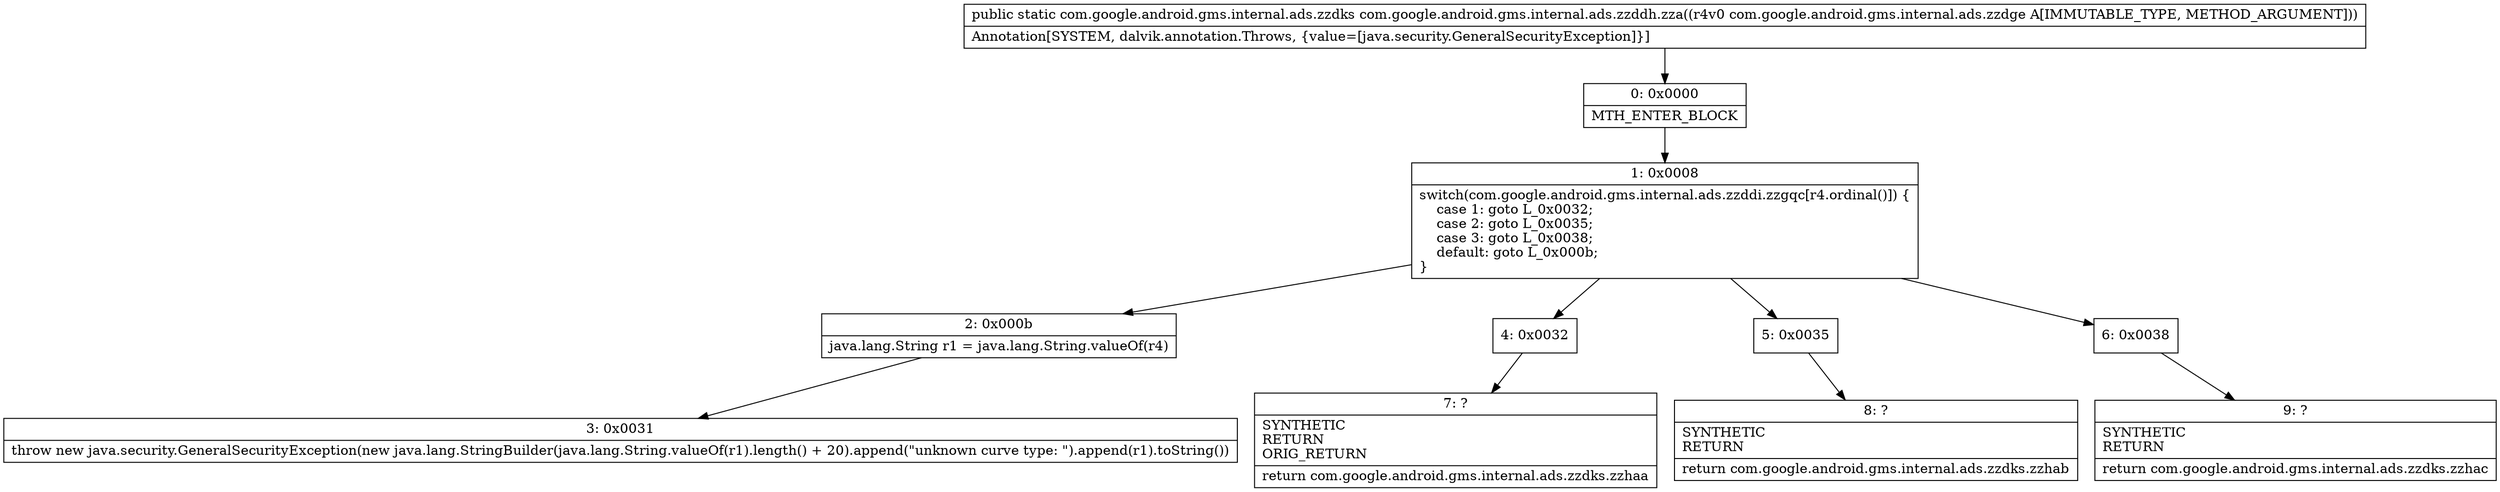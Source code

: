digraph "CFG forcom.google.android.gms.internal.ads.zzddh.zza(Lcom\/google\/android\/gms\/internal\/ads\/zzdge;)Lcom\/google\/android\/gms\/internal\/ads\/zzdks;" {
Node_0 [shape=record,label="{0\:\ 0x0000|MTH_ENTER_BLOCK\l}"];
Node_1 [shape=record,label="{1\:\ 0x0008|switch(com.google.android.gms.internal.ads.zzddi.zzgqc[r4.ordinal()]) \{\l    case 1: goto L_0x0032;\l    case 2: goto L_0x0035;\l    case 3: goto L_0x0038;\l    default: goto L_0x000b;\l\}\l}"];
Node_2 [shape=record,label="{2\:\ 0x000b|java.lang.String r1 = java.lang.String.valueOf(r4)\l}"];
Node_3 [shape=record,label="{3\:\ 0x0031|throw new java.security.GeneralSecurityException(new java.lang.StringBuilder(java.lang.String.valueOf(r1).length() + 20).append(\"unknown curve type: \").append(r1).toString())\l}"];
Node_4 [shape=record,label="{4\:\ 0x0032}"];
Node_5 [shape=record,label="{5\:\ 0x0035}"];
Node_6 [shape=record,label="{6\:\ 0x0038}"];
Node_7 [shape=record,label="{7\:\ ?|SYNTHETIC\lRETURN\lORIG_RETURN\l|return com.google.android.gms.internal.ads.zzdks.zzhaa\l}"];
Node_8 [shape=record,label="{8\:\ ?|SYNTHETIC\lRETURN\l|return com.google.android.gms.internal.ads.zzdks.zzhab\l}"];
Node_9 [shape=record,label="{9\:\ ?|SYNTHETIC\lRETURN\l|return com.google.android.gms.internal.ads.zzdks.zzhac\l}"];
MethodNode[shape=record,label="{public static com.google.android.gms.internal.ads.zzdks com.google.android.gms.internal.ads.zzddh.zza((r4v0 com.google.android.gms.internal.ads.zzdge A[IMMUTABLE_TYPE, METHOD_ARGUMENT]))  | Annotation[SYSTEM, dalvik.annotation.Throws, \{value=[java.security.GeneralSecurityException]\}]\l}"];
MethodNode -> Node_0;
Node_0 -> Node_1;
Node_1 -> Node_2;
Node_1 -> Node_4;
Node_1 -> Node_5;
Node_1 -> Node_6;
Node_2 -> Node_3;
Node_4 -> Node_7;
Node_5 -> Node_8;
Node_6 -> Node_9;
}


